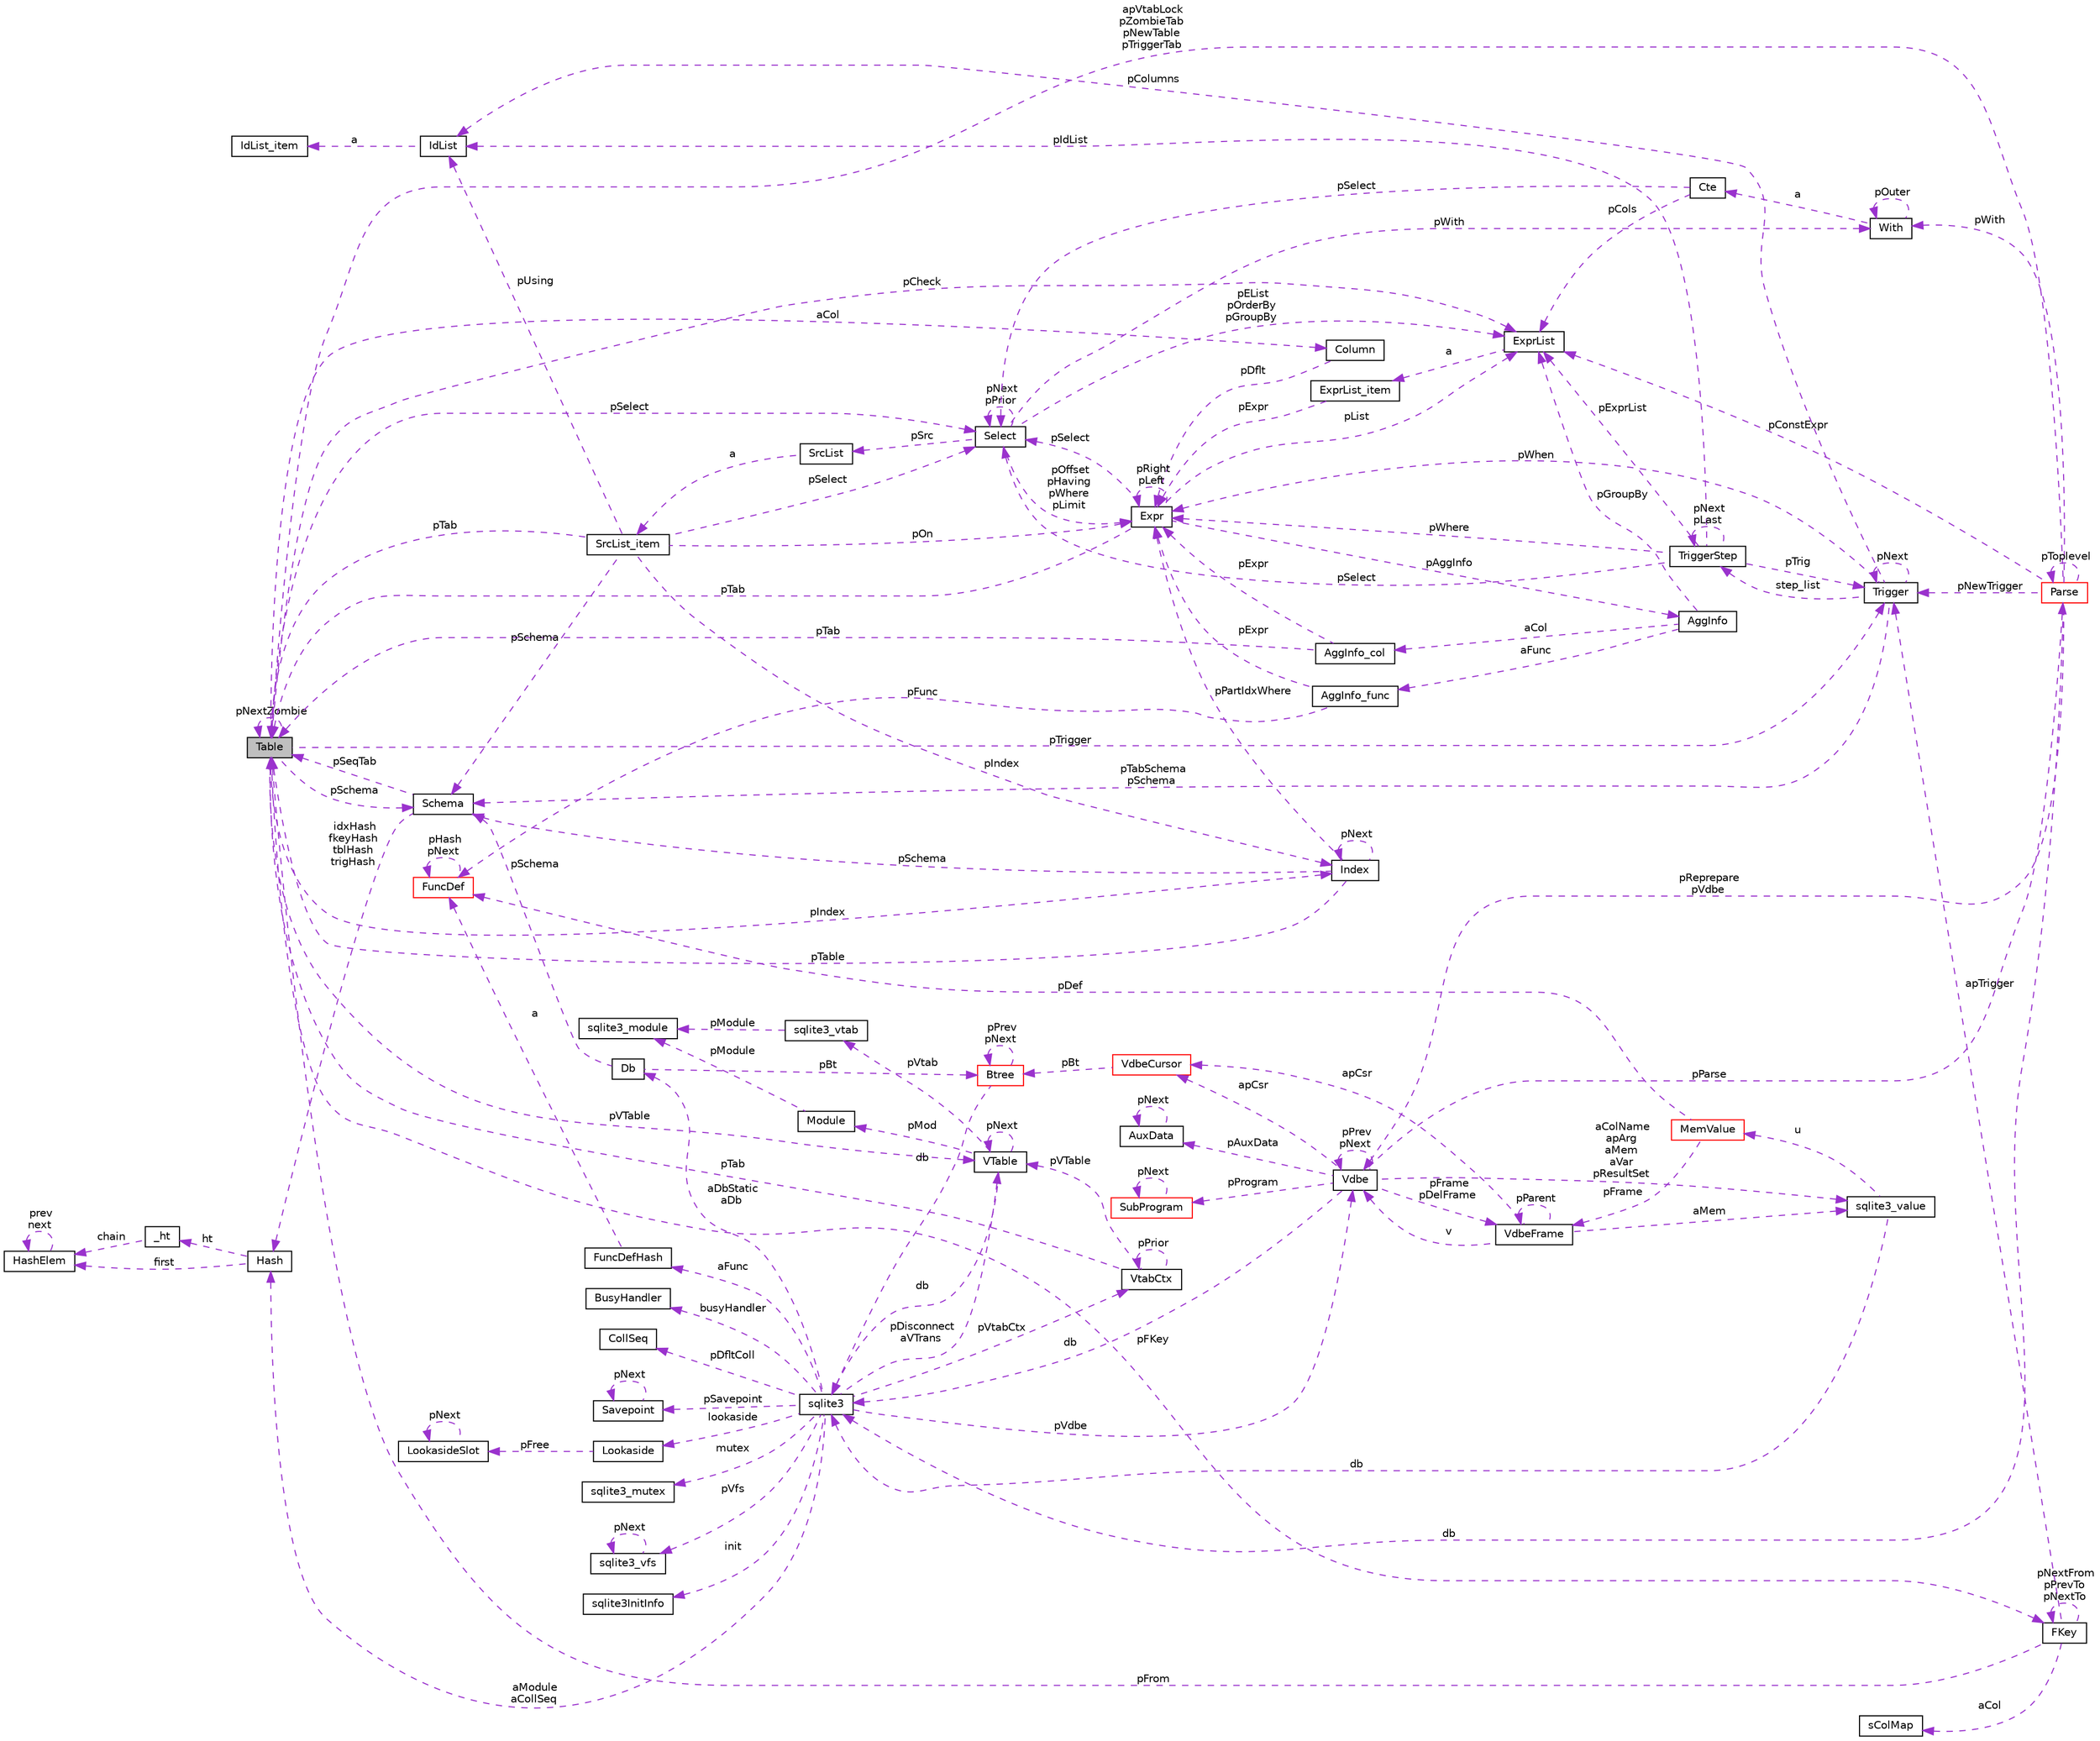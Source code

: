 digraph "Table"
{
  edge [fontname="Helvetica",fontsize="10",labelfontname="Helvetica",labelfontsize="10"];
  node [fontname="Helvetica",fontsize="10",shape=record];
  rankdir="LR";
  Node1 [label="Table",height=0.2,width=0.4,color="black", fillcolor="grey75", style="filled", fontcolor="black"];
  Node2 -> Node1 [dir="back",color="darkorchid3",fontsize="10",style="dashed",label=" pSchema" ,fontname="Helvetica"];
  Node2 [label="Schema",height=0.2,width=0.4,color="black", fillcolor="white", style="filled",URL="$struct_schema.html"];
  Node1 -> Node2 [dir="back",color="darkorchid3",fontsize="10",style="dashed",label=" pSeqTab" ,fontname="Helvetica"];
  Node3 -> Node2 [dir="back",color="darkorchid3",fontsize="10",style="dashed",label=" idxHash\nfkeyHash\ntblHash\ntrigHash" ,fontname="Helvetica"];
  Node3 [label="Hash",height=0.2,width=0.4,color="black", fillcolor="white", style="filled",URL="$struct_hash.html"];
  Node4 -> Node3 [dir="back",color="darkorchid3",fontsize="10",style="dashed",label=" ht" ,fontname="Helvetica"];
  Node4 [label="_ht",height=0.2,width=0.4,color="black", fillcolor="white", style="filled",URL="$struct_hash_1_1__ht.html"];
  Node5 -> Node4 [dir="back",color="darkorchid3",fontsize="10",style="dashed",label=" chain" ,fontname="Helvetica"];
  Node5 [label="HashElem",height=0.2,width=0.4,color="black", fillcolor="white", style="filled",URL="$struct_hash_elem.html"];
  Node5 -> Node5 [dir="back",color="darkorchid3",fontsize="10",style="dashed",label=" prev\nnext" ,fontname="Helvetica"];
  Node5 -> Node3 [dir="back",color="darkorchid3",fontsize="10",style="dashed",label=" first" ,fontname="Helvetica"];
  Node6 -> Node1 [dir="back",color="darkorchid3",fontsize="10",style="dashed",label=" aCol" ,fontname="Helvetica"];
  Node6 [label="Column",height=0.2,width=0.4,color="black", fillcolor="white", style="filled",URL="$struct_column.html"];
  Node7 -> Node6 [dir="back",color="darkorchid3",fontsize="10",style="dashed",label=" pDflt" ,fontname="Helvetica"];
  Node7 [label="Expr",height=0.2,width=0.4,color="black", fillcolor="white", style="filled",URL="$struct_expr.html"];
  Node8 -> Node7 [dir="back",color="darkorchid3",fontsize="10",style="dashed",label=" pAggInfo" ,fontname="Helvetica"];
  Node8 [label="AggInfo",height=0.2,width=0.4,color="black", fillcolor="white", style="filled",URL="$struct_agg_info.html"];
  Node9 -> Node8 [dir="back",color="darkorchid3",fontsize="10",style="dashed",label=" aCol" ,fontname="Helvetica"];
  Node9 [label="AggInfo_col",height=0.2,width=0.4,color="black", fillcolor="white", style="filled",URL="$struct_agg_info_1_1_agg_info__col.html"];
  Node7 -> Node9 [dir="back",color="darkorchid3",fontsize="10",style="dashed",label=" pExpr" ,fontname="Helvetica"];
  Node1 -> Node9 [dir="back",color="darkorchid3",fontsize="10",style="dashed",label=" pTab" ,fontname="Helvetica"];
  Node10 -> Node8 [dir="back",color="darkorchid3",fontsize="10",style="dashed",label=" aFunc" ,fontname="Helvetica"];
  Node10 [label="AggInfo_func",height=0.2,width=0.4,color="black", fillcolor="white", style="filled",URL="$struct_agg_info_1_1_agg_info__func.html"];
  Node7 -> Node10 [dir="back",color="darkorchid3",fontsize="10",style="dashed",label=" pExpr" ,fontname="Helvetica"];
  Node11 -> Node10 [dir="back",color="darkorchid3",fontsize="10",style="dashed",label=" pFunc" ,fontname="Helvetica"];
  Node11 [label="FuncDef",height=0.2,width=0.4,color="red", fillcolor="white", style="filled",URL="$struct_func_def.html"];
  Node11 -> Node11 [dir="back",color="darkorchid3",fontsize="10",style="dashed",label=" pHash\npNext" ,fontname="Helvetica"];
  Node12 -> Node8 [dir="back",color="darkorchid3",fontsize="10",style="dashed",label=" pGroupBy" ,fontname="Helvetica"];
  Node12 [label="ExprList",height=0.2,width=0.4,color="black", fillcolor="white", style="filled",URL="$struct_expr_list.html"];
  Node13 -> Node12 [dir="back",color="darkorchid3",fontsize="10",style="dashed",label=" a" ,fontname="Helvetica"];
  Node13 [label="ExprList_item",height=0.2,width=0.4,color="black", fillcolor="white", style="filled",URL="$struct_expr_list_1_1_expr_list__item.html"];
  Node7 -> Node13 [dir="back",color="darkorchid3",fontsize="10",style="dashed",label=" pExpr" ,fontname="Helvetica"];
  Node7 -> Node7 [dir="back",color="darkorchid3",fontsize="10",style="dashed",label=" pRight\npLeft" ,fontname="Helvetica"];
  Node1 -> Node7 [dir="back",color="darkorchid3",fontsize="10",style="dashed",label=" pTab" ,fontname="Helvetica"];
  Node14 -> Node7 [dir="back",color="darkorchid3",fontsize="10",style="dashed",label=" pSelect" ,fontname="Helvetica"];
  Node14 [label="Select",height=0.2,width=0.4,color="black", fillcolor="white", style="filled",URL="$struct_select.html"];
  Node7 -> Node14 [dir="back",color="darkorchid3",fontsize="10",style="dashed",label=" pOffset\npHaving\npWhere\npLimit" ,fontname="Helvetica"];
  Node15 -> Node14 [dir="back",color="darkorchid3",fontsize="10",style="dashed",label=" pWith" ,fontname="Helvetica"];
  Node15 [label="With",height=0.2,width=0.4,color="black", fillcolor="white", style="filled",URL="$struct_with.html"];
  Node16 -> Node15 [dir="back",color="darkorchid3",fontsize="10",style="dashed",label=" a" ,fontname="Helvetica"];
  Node16 [label="Cte",height=0.2,width=0.4,color="black", fillcolor="white", style="filled",URL="$struct_with_1_1_cte.html"];
  Node14 -> Node16 [dir="back",color="darkorchid3",fontsize="10",style="dashed",label=" pSelect" ,fontname="Helvetica"];
  Node12 -> Node16 [dir="back",color="darkorchid3",fontsize="10",style="dashed",label=" pCols" ,fontname="Helvetica"];
  Node15 -> Node15 [dir="back",color="darkorchid3",fontsize="10",style="dashed",label=" pOuter" ,fontname="Helvetica"];
  Node14 -> Node14 [dir="back",color="darkorchid3",fontsize="10",style="dashed",label=" pNext\npPrior" ,fontname="Helvetica"];
  Node17 -> Node14 [dir="back",color="darkorchid3",fontsize="10",style="dashed",label=" pSrc" ,fontname="Helvetica"];
  Node17 [label="SrcList",height=0.2,width=0.4,color="black", fillcolor="white", style="filled",URL="$struct_src_list.html"];
  Node18 -> Node17 [dir="back",color="darkorchid3",fontsize="10",style="dashed",label=" a" ,fontname="Helvetica"];
  Node18 [label="SrcList_item",height=0.2,width=0.4,color="black", fillcolor="white", style="filled",URL="$struct_src_list_1_1_src_list__item.html"];
  Node2 -> Node18 [dir="back",color="darkorchid3",fontsize="10",style="dashed",label=" pSchema" ,fontname="Helvetica"];
  Node7 -> Node18 [dir="back",color="darkorchid3",fontsize="10",style="dashed",label=" pOn" ,fontname="Helvetica"];
  Node19 -> Node18 [dir="back",color="darkorchid3",fontsize="10",style="dashed",label=" pUsing" ,fontname="Helvetica"];
  Node19 [label="IdList",height=0.2,width=0.4,color="black", fillcolor="white", style="filled",URL="$struct_id_list.html"];
  Node20 -> Node19 [dir="back",color="darkorchid3",fontsize="10",style="dashed",label=" a" ,fontname="Helvetica"];
  Node20 [label="IdList_item",height=0.2,width=0.4,color="black", fillcolor="white", style="filled",URL="$struct_id_list_1_1_id_list__item.html"];
  Node1 -> Node18 [dir="back",color="darkorchid3",fontsize="10",style="dashed",label=" pTab" ,fontname="Helvetica"];
  Node14 -> Node18 [dir="back",color="darkorchid3",fontsize="10",style="dashed",label=" pSelect" ,fontname="Helvetica"];
  Node21 -> Node18 [dir="back",color="darkorchid3",fontsize="10",style="dashed",label=" pIndex" ,fontname="Helvetica"];
  Node21 [label="Index",height=0.2,width=0.4,color="black", fillcolor="white", style="filled",URL="$struct_index.html"];
  Node2 -> Node21 [dir="back",color="darkorchid3",fontsize="10",style="dashed",label=" pSchema" ,fontname="Helvetica"];
  Node7 -> Node21 [dir="back",color="darkorchid3",fontsize="10",style="dashed",label=" pPartIdxWhere" ,fontname="Helvetica"];
  Node1 -> Node21 [dir="back",color="darkorchid3",fontsize="10",style="dashed",label=" pTable" ,fontname="Helvetica"];
  Node21 -> Node21 [dir="back",color="darkorchid3",fontsize="10",style="dashed",label=" pNext" ,fontname="Helvetica"];
  Node12 -> Node14 [dir="back",color="darkorchid3",fontsize="10",style="dashed",label=" pEList\npOrderBy\npGroupBy" ,fontname="Helvetica"];
  Node12 -> Node7 [dir="back",color="darkorchid3",fontsize="10",style="dashed",label=" pList" ,fontname="Helvetica"];
  Node22 -> Node1 [dir="back",color="darkorchid3",fontsize="10",style="dashed",label=" pFKey" ,fontname="Helvetica"];
  Node22 [label="FKey",height=0.2,width=0.4,color="black", fillcolor="white", style="filled",URL="$struct_f_key.html"];
  Node23 -> Node22 [dir="back",color="darkorchid3",fontsize="10",style="dashed",label=" aCol" ,fontname="Helvetica"];
  Node23 [label="sColMap",height=0.2,width=0.4,color="black", fillcolor="white", style="filled",URL="$struct_f_key_1_1s_col_map.html"];
  Node22 -> Node22 [dir="back",color="darkorchid3",fontsize="10",style="dashed",label=" pNextFrom\npPrevTo\npNextTo" ,fontname="Helvetica"];
  Node1 -> Node22 [dir="back",color="darkorchid3",fontsize="10",style="dashed",label=" pFrom" ,fontname="Helvetica"];
  Node24 -> Node22 [dir="back",color="darkorchid3",fontsize="10",style="dashed",label=" apTrigger" ,fontname="Helvetica"];
  Node24 [label="Trigger",height=0.2,width=0.4,color="black", fillcolor="white", style="filled",URL="$struct_trigger.html"];
  Node25 -> Node24 [dir="back",color="darkorchid3",fontsize="10",style="dashed",label=" step_list" ,fontname="Helvetica"];
  Node25 [label="TriggerStep",height=0.2,width=0.4,color="black", fillcolor="white", style="filled",URL="$struct_trigger_step.html"];
  Node25 -> Node25 [dir="back",color="darkorchid3",fontsize="10",style="dashed",label=" pNext\npLast" ,fontname="Helvetica"];
  Node7 -> Node25 [dir="back",color="darkorchid3",fontsize="10",style="dashed",label=" pWhere" ,fontname="Helvetica"];
  Node19 -> Node25 [dir="back",color="darkorchid3",fontsize="10",style="dashed",label=" pIdList" ,fontname="Helvetica"];
  Node14 -> Node25 [dir="back",color="darkorchid3",fontsize="10",style="dashed",label=" pSelect" ,fontname="Helvetica"];
  Node24 -> Node25 [dir="back",color="darkorchid3",fontsize="10",style="dashed",label=" pTrig" ,fontname="Helvetica"];
  Node12 -> Node25 [dir="back",color="darkorchid3",fontsize="10",style="dashed",label=" pExprList" ,fontname="Helvetica"];
  Node2 -> Node24 [dir="back",color="darkorchid3",fontsize="10",style="dashed",label=" pTabSchema\npSchema" ,fontname="Helvetica"];
  Node7 -> Node24 [dir="back",color="darkorchid3",fontsize="10",style="dashed",label=" pWhen" ,fontname="Helvetica"];
  Node19 -> Node24 [dir="back",color="darkorchid3",fontsize="10",style="dashed",label=" pColumns" ,fontname="Helvetica"];
  Node24 -> Node24 [dir="back",color="darkorchid3",fontsize="10",style="dashed",label=" pNext" ,fontname="Helvetica"];
  Node26 -> Node1 [dir="back",color="darkorchid3",fontsize="10",style="dashed",label=" pVTable" ,fontname="Helvetica"];
  Node26 [label="VTable",height=0.2,width=0.4,color="black", fillcolor="white", style="filled",URL="$struct_v_table.html"];
  Node27 -> Node26 [dir="back",color="darkorchid3",fontsize="10",style="dashed",label=" db" ,fontname="Helvetica"];
  Node27 [label="sqlite3",height=0.2,width=0.4,color="black", fillcolor="white", style="filled",URL="$structsqlite3.html"];
  Node28 -> Node27 [dir="back",color="darkorchid3",fontsize="10",style="dashed",label=" pVdbe" ,fontname="Helvetica"];
  Node28 [label="Vdbe",height=0.2,width=0.4,color="black", fillcolor="white", style="filled",URL="$struct_vdbe.html"];
  Node28 -> Node28 [dir="back",color="darkorchid3",fontsize="10",style="dashed",label=" pPrev\npNext" ,fontname="Helvetica"];
  Node29 -> Node28 [dir="back",color="darkorchid3",fontsize="10",style="dashed",label=" aColName\napArg\naMem\naVar\npResultSet" ,fontname="Helvetica"];
  Node29 [label="sqlite3_value",height=0.2,width=0.4,color="black", fillcolor="white", style="filled",URL="$struct_mem.html"];
  Node30 -> Node29 [dir="back",color="darkorchid3",fontsize="10",style="dashed",label=" u" ,fontname="Helvetica"];
  Node30 [label="MemValue",height=0.2,width=0.4,color="red", fillcolor="white", style="filled",URL="$union_mem_1_1_mem_value.html"];
  Node31 -> Node30 [dir="back",color="darkorchid3",fontsize="10",style="dashed",label=" pFrame" ,fontname="Helvetica"];
  Node31 [label="VdbeFrame",height=0.2,width=0.4,color="black", fillcolor="white", style="filled",URL="$struct_vdbe_frame.html"];
  Node29 -> Node31 [dir="back",color="darkorchid3",fontsize="10",style="dashed",label=" aMem" ,fontname="Helvetica"];
  Node28 -> Node31 [dir="back",color="darkorchid3",fontsize="10",style="dashed",label=" v" ,fontname="Helvetica"];
  Node31 -> Node31 [dir="back",color="darkorchid3",fontsize="10",style="dashed",label=" pParent" ,fontname="Helvetica"];
  Node32 -> Node31 [dir="back",color="darkorchid3",fontsize="10",style="dashed",label=" apCsr" ,fontname="Helvetica"];
  Node32 [label="VdbeCursor",height=0.2,width=0.4,color="red", fillcolor="white", style="filled",URL="$struct_vdbe_cursor.html"];
  Node33 -> Node32 [dir="back",color="darkorchid3",fontsize="10",style="dashed",label=" pBt" ,fontname="Helvetica"];
  Node33 [label="Btree",height=0.2,width=0.4,color="red", fillcolor="white", style="filled",URL="$struct_btree.html"];
  Node27 -> Node33 [dir="back",color="darkorchid3",fontsize="10",style="dashed",label=" db" ,fontname="Helvetica"];
  Node33 -> Node33 [dir="back",color="darkorchid3",fontsize="10",style="dashed",label=" pPrev\npNext" ,fontname="Helvetica"];
  Node11 -> Node30 [dir="back",color="darkorchid3",fontsize="10",style="dashed",label=" pDef" ,fontname="Helvetica"];
  Node27 -> Node29 [dir="back",color="darkorchid3",fontsize="10",style="dashed",label=" db" ,fontname="Helvetica"];
  Node27 -> Node28 [dir="back",color="darkorchid3",fontsize="10",style="dashed",label=" db" ,fontname="Helvetica"];
  Node31 -> Node28 [dir="back",color="darkorchid3",fontsize="10",style="dashed",label=" pFrame\npDelFrame" ,fontname="Helvetica"];
  Node34 -> Node28 [dir="back",color="darkorchid3",fontsize="10",style="dashed",label=" pAuxData" ,fontname="Helvetica"];
  Node34 [label="AuxData",height=0.2,width=0.4,color="black", fillcolor="white", style="filled",URL="$struct_aux_data.html"];
  Node34 -> Node34 [dir="back",color="darkorchid3",fontsize="10",style="dashed",label=" pNext" ,fontname="Helvetica"];
  Node35 -> Node28 [dir="back",color="darkorchid3",fontsize="10",style="dashed",label=" pProgram" ,fontname="Helvetica"];
  Node35 [label="SubProgram",height=0.2,width=0.4,color="red", fillcolor="white", style="filled",URL="$struct_sub_program.html"];
  Node35 -> Node35 [dir="back",color="darkorchid3",fontsize="10",style="dashed",label=" pNext" ,fontname="Helvetica"];
  Node32 -> Node28 [dir="back",color="darkorchid3",fontsize="10",style="dashed",label=" apCsr" ,fontname="Helvetica"];
  Node36 -> Node28 [dir="back",color="darkorchid3",fontsize="10",style="dashed",label=" pParse" ,fontname="Helvetica"];
  Node36 [label="Parse",height=0.2,width=0.4,color="red", fillcolor="white", style="filled",URL="$struct_parse.html"];
  Node28 -> Node36 [dir="back",color="darkorchid3",fontsize="10",style="dashed",label=" pReprepare\npVdbe" ,fontname="Helvetica"];
  Node27 -> Node36 [dir="back",color="darkorchid3",fontsize="10",style="dashed",label=" db" ,fontname="Helvetica"];
  Node15 -> Node36 [dir="back",color="darkorchid3",fontsize="10",style="dashed",label=" pWith" ,fontname="Helvetica"];
  Node1 -> Node36 [dir="back",color="darkorchid3",fontsize="10",style="dashed",label=" apVtabLock\npZombieTab\npNewTable\npTriggerTab" ,fontname="Helvetica"];
  Node24 -> Node36 [dir="back",color="darkorchid3",fontsize="10",style="dashed",label=" pNewTrigger" ,fontname="Helvetica"];
  Node12 -> Node36 [dir="back",color="darkorchid3",fontsize="10",style="dashed",label=" pConstExpr" ,fontname="Helvetica"];
  Node36 -> Node36 [dir="back",color="darkorchid3",fontsize="10",style="dashed",label=" pToplevel" ,fontname="Helvetica"];
  Node37 -> Node27 [dir="back",color="darkorchid3",fontsize="10",style="dashed",label=" pSavepoint" ,fontname="Helvetica"];
  Node37 [label="Savepoint",height=0.2,width=0.4,color="black", fillcolor="white", style="filled",URL="$struct_savepoint.html"];
  Node37 -> Node37 [dir="back",color="darkorchid3",fontsize="10",style="dashed",label=" pNext" ,fontname="Helvetica"];
  Node38 -> Node27 [dir="back",color="darkorchid3",fontsize="10",style="dashed",label=" aFunc" ,fontname="Helvetica"];
  Node38 [label="FuncDefHash",height=0.2,width=0.4,color="black", fillcolor="white", style="filled",URL="$struct_func_def_hash.html"];
  Node11 -> Node38 [dir="back",color="darkorchid3",fontsize="10",style="dashed",label=" a" ,fontname="Helvetica"];
  Node39 -> Node27 [dir="back",color="darkorchid3",fontsize="10",style="dashed",label=" lookaside" ,fontname="Helvetica"];
  Node39 [label="Lookaside",height=0.2,width=0.4,color="black", fillcolor="white", style="filled",URL="$struct_lookaside.html"];
  Node40 -> Node39 [dir="back",color="darkorchid3",fontsize="10",style="dashed",label=" pFree" ,fontname="Helvetica"];
  Node40 [label="LookasideSlot",height=0.2,width=0.4,color="black", fillcolor="white", style="filled",URL="$struct_lookaside_slot.html"];
  Node40 -> Node40 [dir="back",color="darkorchid3",fontsize="10",style="dashed",label=" pNext" ,fontname="Helvetica"];
  Node41 -> Node27 [dir="back",color="darkorchid3",fontsize="10",style="dashed",label=" mutex" ,fontname="Helvetica"];
  Node41 [label="sqlite3_mutex",height=0.2,width=0.4,color="black", fillcolor="white", style="filled",URL="$structsqlite3__mutex.html"];
  Node42 -> Node27 [dir="back",color="darkorchid3",fontsize="10",style="dashed",label=" pVfs" ,fontname="Helvetica"];
  Node42 [label="sqlite3_vfs",height=0.2,width=0.4,color="black", fillcolor="white", style="filled",URL="$structsqlite3__vfs.html"];
  Node42 -> Node42 [dir="back",color="darkorchid3",fontsize="10",style="dashed",label=" pNext" ,fontname="Helvetica"];
  Node43 -> Node27 [dir="back",color="darkorchid3",fontsize="10",style="dashed",label=" init" ,fontname="Helvetica"];
  Node43 [label="sqlite3InitInfo",height=0.2,width=0.4,color="black", fillcolor="white", style="filled",URL="$structsqlite3_1_1sqlite3_init_info.html"];
  Node44 -> Node27 [dir="back",color="darkorchid3",fontsize="10",style="dashed",label=" busyHandler" ,fontname="Helvetica"];
  Node44 [label="BusyHandler",height=0.2,width=0.4,color="black", fillcolor="white", style="filled",URL="$struct_busy_handler.html"];
  Node45 -> Node27 [dir="back",color="darkorchid3",fontsize="10",style="dashed",label=" pVtabCtx" ,fontname="Helvetica"];
  Node45 [label="VtabCtx",height=0.2,width=0.4,color="black", fillcolor="white", style="filled",URL="$struct_vtab_ctx.html"];
  Node45 -> Node45 [dir="back",color="darkorchid3",fontsize="10",style="dashed",label=" pPrior" ,fontname="Helvetica"];
  Node26 -> Node45 [dir="back",color="darkorchid3",fontsize="10",style="dashed",label=" pVTable" ,fontname="Helvetica"];
  Node1 -> Node45 [dir="back",color="darkorchid3",fontsize="10",style="dashed",label=" pTab" ,fontname="Helvetica"];
  Node46 -> Node27 [dir="back",color="darkorchid3",fontsize="10",style="dashed",label=" pDfltColl" ,fontname="Helvetica"];
  Node46 [label="CollSeq",height=0.2,width=0.4,color="black", fillcolor="white", style="filled",URL="$struct_coll_seq.html"];
  Node26 -> Node27 [dir="back",color="darkorchid3",fontsize="10",style="dashed",label=" pDisconnect\naVTrans" ,fontname="Helvetica"];
  Node47 -> Node27 [dir="back",color="darkorchid3",fontsize="10",style="dashed",label=" aDbStatic\naDb" ,fontname="Helvetica"];
  Node47 [label="Db",height=0.2,width=0.4,color="black", fillcolor="white", style="filled",URL="$struct_db.html"];
  Node2 -> Node47 [dir="back",color="darkorchid3",fontsize="10",style="dashed",label=" pSchema" ,fontname="Helvetica"];
  Node33 -> Node47 [dir="back",color="darkorchid3",fontsize="10",style="dashed",label=" pBt" ,fontname="Helvetica"];
  Node3 -> Node27 [dir="back",color="darkorchid3",fontsize="10",style="dashed",label=" aModule\naCollSeq" ,fontname="Helvetica"];
  Node26 -> Node26 [dir="back",color="darkorchid3",fontsize="10",style="dashed",label=" pNext" ,fontname="Helvetica"];
  Node48 -> Node26 [dir="back",color="darkorchid3",fontsize="10",style="dashed",label=" pMod" ,fontname="Helvetica"];
  Node48 [label="Module",height=0.2,width=0.4,color="black", fillcolor="white", style="filled",URL="$struct_module.html"];
  Node49 -> Node48 [dir="back",color="darkorchid3",fontsize="10",style="dashed",label=" pModule" ,fontname="Helvetica"];
  Node49 [label="sqlite3_module",height=0.2,width=0.4,color="black", fillcolor="white", style="filled",URL="$structsqlite3__module.html"];
  Node50 -> Node26 [dir="back",color="darkorchid3",fontsize="10",style="dashed",label=" pVtab" ,fontname="Helvetica"];
  Node50 [label="sqlite3_vtab",height=0.2,width=0.4,color="black", fillcolor="white", style="filled",URL="$structsqlite3__vtab.html"];
  Node49 -> Node50 [dir="back",color="darkorchid3",fontsize="10",style="dashed",label=" pModule" ,fontname="Helvetica"];
  Node1 -> Node1 [dir="back",color="darkorchid3",fontsize="10",style="dashed",label=" pNextZombie" ,fontname="Helvetica"];
  Node24 -> Node1 [dir="back",color="darkorchid3",fontsize="10",style="dashed",label=" pTrigger" ,fontname="Helvetica"];
  Node14 -> Node1 [dir="back",color="darkorchid3",fontsize="10",style="dashed",label=" pSelect" ,fontname="Helvetica"];
  Node12 -> Node1 [dir="back",color="darkorchid3",fontsize="10",style="dashed",label=" pCheck" ,fontname="Helvetica"];
  Node21 -> Node1 [dir="back",color="darkorchid3",fontsize="10",style="dashed",label=" pIndex" ,fontname="Helvetica"];
}

